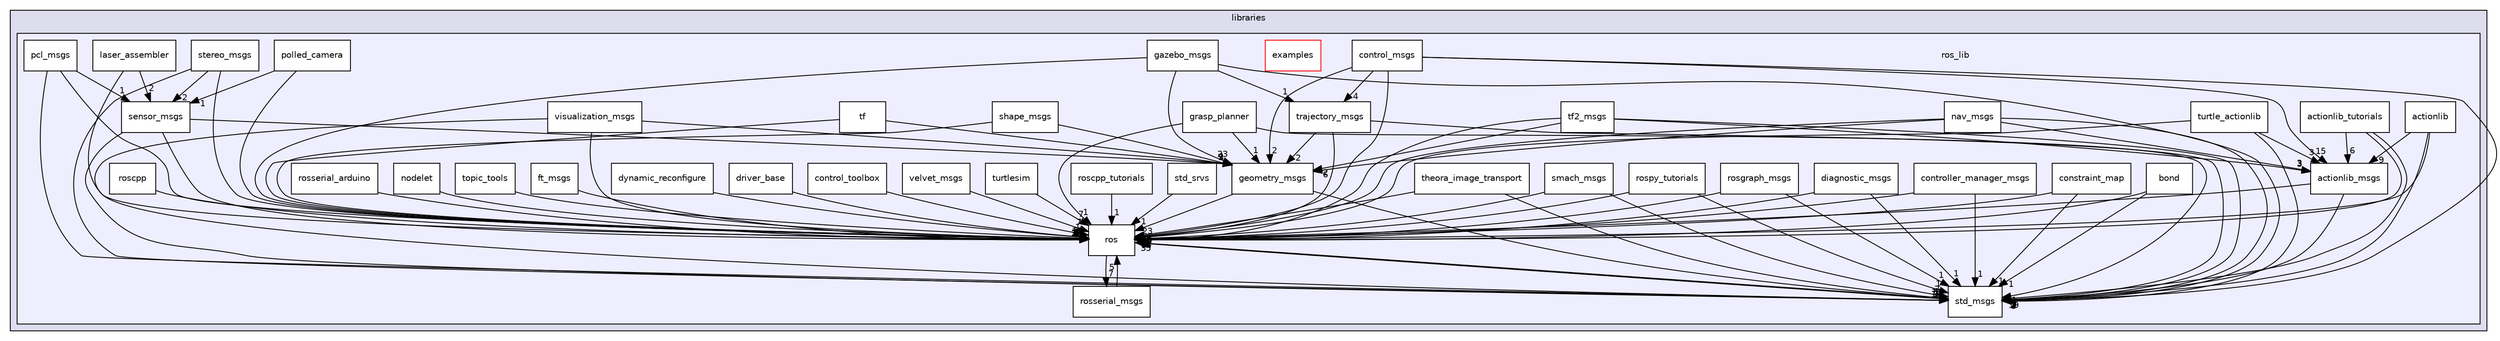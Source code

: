 digraph "ros_lib" {
  compound=true
  node [ fontsize="10", fontname="Helvetica"];
  edge [ labelfontsize="10", labelfontname="Helvetica"];
  subgraph clusterdir_a9e78a336a9656b8f8305fb90a86fdcf {
    graph [ bgcolor="#ddddee", pencolor="black", label="libraries" fontname="Helvetica", fontsize="10", URL="dir_a9e78a336a9656b8f8305fb90a86fdcf.html"]
  subgraph clusterdir_90717b3c677f611b706863d5c86b90c7 {
    graph [ bgcolor="#eeeeff", pencolor="black", label="" URL="dir_90717b3c677f611b706863d5c86b90c7.html"];
    dir_90717b3c677f611b706863d5c86b90c7 [shape=plaintext label="ros_lib"];
    dir_b8543995db70b9e7ca2c3c3ff0db7511 [shape=box label="actionlib" color="black" fillcolor="white" style="filled" URL="dir_b8543995db70b9e7ca2c3c3ff0db7511.html"];
    dir_493bd94b65b6e76f2f80698607c08c55 [shape=box label="actionlib_msgs" color="black" fillcolor="white" style="filled" URL="dir_493bd94b65b6e76f2f80698607c08c55.html"];
    dir_786ca3762706372391e2577e558c47ab [shape=box label="actionlib_tutorials" color="black" fillcolor="white" style="filled" URL="dir_786ca3762706372391e2577e558c47ab.html"];
    dir_1acede986aa069c7e308902ea8d5639c [shape=box label="bond" color="black" fillcolor="white" style="filled" URL="dir_1acede986aa069c7e308902ea8d5639c.html"];
    dir_e6cfec0621f05149d493970638cab465 [shape=box label="constraint_map" color="black" fillcolor="white" style="filled" URL="dir_e6cfec0621f05149d493970638cab465.html"];
    dir_882e7a675a648145cdf6e25eb4ba257f [shape=box label="control_msgs" color="black" fillcolor="white" style="filled" URL="dir_882e7a675a648145cdf6e25eb4ba257f.html"];
    dir_49908225efc36e0de0b558a081a1a697 [shape=box label="control_toolbox" color="black" fillcolor="white" style="filled" URL="dir_49908225efc36e0de0b558a081a1a697.html"];
    dir_ab0a3d33bf618f0cb652e6373306fcfc [shape=box label="controller_manager_msgs" color="black" fillcolor="white" style="filled" URL="dir_ab0a3d33bf618f0cb652e6373306fcfc.html"];
    dir_9e4932354310e6c5336a4f244da3ebfa [shape=box label="diagnostic_msgs" color="black" fillcolor="white" style="filled" URL="dir_9e4932354310e6c5336a4f244da3ebfa.html"];
    dir_eb82e31f38b8235d7431021b8931526e [shape=box label="driver_base" color="black" fillcolor="white" style="filled" URL="dir_eb82e31f38b8235d7431021b8931526e.html"];
    dir_e6ef124039b3d8da5c2838ce2ba867b3 [shape=box label="dynamic_reconfigure" color="black" fillcolor="white" style="filled" URL="dir_e6ef124039b3d8da5c2838ce2ba867b3.html"];
    dir_2bc6d149b5f6a040eb45e55ce4532f7a [shape=box label="examples" color="red" fillcolor="white" style="filled" URL="dir_2bc6d149b5f6a040eb45e55ce4532f7a.html"];
    dir_a30fc6b04dab2755f0e23a682a89a4c7 [shape=box label="ft_msgs" color="black" fillcolor="white" style="filled" URL="dir_a30fc6b04dab2755f0e23a682a89a4c7.html"];
    dir_3c298a8bebd067dbc60616c0f8fd7eee [shape=box label="gazebo_msgs" color="black" fillcolor="white" style="filled" URL="dir_3c298a8bebd067dbc60616c0f8fd7eee.html"];
    dir_5cfa40852cff5e6f0c90369dde4c23a1 [shape=box label="geometry_msgs" color="black" fillcolor="white" style="filled" URL="dir_5cfa40852cff5e6f0c90369dde4c23a1.html"];
    dir_e053d54cdbc4131a49f9edccd57e568f [shape=box label="grasp_planner" color="black" fillcolor="white" style="filled" URL="dir_e053d54cdbc4131a49f9edccd57e568f.html"];
    dir_fc8eca6a626d42f2f39a1f3b8873ec90 [shape=box label="laser_assembler" color="black" fillcolor="white" style="filled" URL="dir_fc8eca6a626d42f2f39a1f3b8873ec90.html"];
    dir_390b20e65ecaadcfe172399195765191 [shape=box label="nav_msgs" color="black" fillcolor="white" style="filled" URL="dir_390b20e65ecaadcfe172399195765191.html"];
    dir_23c1a67b8223614d399c804d4f42ca19 [shape=box label="nodelet" color="black" fillcolor="white" style="filled" URL="dir_23c1a67b8223614d399c804d4f42ca19.html"];
    dir_dcb0e2e76a801cf8e1f27f78df235acd [shape=box label="pcl_msgs" color="black" fillcolor="white" style="filled" URL="dir_dcb0e2e76a801cf8e1f27f78df235acd.html"];
    dir_53b10e75ccf8035e27518b2a8afd45da [shape=box label="polled_camera" color="black" fillcolor="white" style="filled" URL="dir_53b10e75ccf8035e27518b2a8afd45da.html"];
    dir_74fd674bff593b67d15dde07bcd4f8f8 [shape=box label="ros" color="black" fillcolor="white" style="filled" URL="dir_74fd674bff593b67d15dde07bcd4f8f8.html"];
    dir_eadd163386bb9832f5fb11f50fd1fa5b [shape=box label="roscpp" color="black" fillcolor="white" style="filled" URL="dir_eadd163386bb9832f5fb11f50fd1fa5b.html"];
    dir_74991f8872c293c8ac0d74314564bcab [shape=box label="roscpp_tutorials" color="black" fillcolor="white" style="filled" URL="dir_74991f8872c293c8ac0d74314564bcab.html"];
    dir_6bdbed969b87a96826c12c0f5d8fa625 [shape=box label="rosgraph_msgs" color="black" fillcolor="white" style="filled" URL="dir_6bdbed969b87a96826c12c0f5d8fa625.html"];
    dir_8fe1cf41a1779c4857312a2daf4296ce [shape=box label="rospy_tutorials" color="black" fillcolor="white" style="filled" URL="dir_8fe1cf41a1779c4857312a2daf4296ce.html"];
    dir_9f329cd60b191486dc12c361ee8855f8 [shape=box label="rosserial_arduino" color="black" fillcolor="white" style="filled" URL="dir_9f329cd60b191486dc12c361ee8855f8.html"];
    dir_49623bce54ce8e5bc12c8064df777957 [shape=box label="rosserial_msgs" color="black" fillcolor="white" style="filled" URL="dir_49623bce54ce8e5bc12c8064df777957.html"];
    dir_d879922ff3fb3c757957062a905681de [shape=box label="sensor_msgs" color="black" fillcolor="white" style="filled" URL="dir_d879922ff3fb3c757957062a905681de.html"];
    dir_2b60079bc9ac1822e5ada365bd214858 [shape=box label="shape_msgs" color="black" fillcolor="white" style="filled" URL="dir_2b60079bc9ac1822e5ada365bd214858.html"];
    dir_ebf061ccab3675ea473a095e5d803c3b [shape=box label="smach_msgs" color="black" fillcolor="white" style="filled" URL="dir_ebf061ccab3675ea473a095e5d803c3b.html"];
    dir_f2816c854eb78437876b58f76ed52aaa [shape=box label="std_msgs" color="black" fillcolor="white" style="filled" URL="dir_f2816c854eb78437876b58f76ed52aaa.html"];
    dir_bee11db7defdf93e3cccd61307850529 [shape=box label="std_srvs" color="black" fillcolor="white" style="filled" URL="dir_bee11db7defdf93e3cccd61307850529.html"];
    dir_8128be307367c1b66e5dc3719c615ac7 [shape=box label="stereo_msgs" color="black" fillcolor="white" style="filled" URL="dir_8128be307367c1b66e5dc3719c615ac7.html"];
    dir_d10fb81aa3946044234d5d3ce8988646 [shape=box label="tf" color="black" fillcolor="white" style="filled" URL="dir_d10fb81aa3946044234d5d3ce8988646.html"];
    dir_654462b9ad0b647fcb630744c368a5bc [shape=box label="tf2_msgs" color="black" fillcolor="white" style="filled" URL="dir_654462b9ad0b647fcb630744c368a5bc.html"];
    dir_55893624d2eeea94fef91ffb04b7c1fd [shape=box label="theora_image_transport" color="black" fillcolor="white" style="filled" URL="dir_55893624d2eeea94fef91ffb04b7c1fd.html"];
    dir_e12151efe5b08ee479f5e228a37e57b1 [shape=box label="topic_tools" color="black" fillcolor="white" style="filled" URL="dir_e12151efe5b08ee479f5e228a37e57b1.html"];
    dir_a8e416d94cb85be55887a3fa8287e9f7 [shape=box label="trajectory_msgs" color="black" fillcolor="white" style="filled" URL="dir_a8e416d94cb85be55887a3fa8287e9f7.html"];
    dir_01b0b316d1fb7634be9218093827d04f [shape=box label="turtle_actionlib" color="black" fillcolor="white" style="filled" URL="dir_01b0b316d1fb7634be9218093827d04f.html"];
    dir_353524e59fad8b78ea013efa175493f2 [shape=box label="turtlesim" color="black" fillcolor="white" style="filled" URL="dir_353524e59fad8b78ea013efa175493f2.html"];
    dir_530c8916cfa691125f84d812a391d712 [shape=box label="velvet_msgs" color="black" fillcolor="white" style="filled" URL="dir_530c8916cfa691125f84d812a391d712.html"];
    dir_d98a5dd51f842d1fc5200b9f15c61680 [shape=box label="visualization_msgs" color="black" fillcolor="white" style="filled" URL="dir_d98a5dd51f842d1fc5200b9f15c61680.html"];
  }
  }
  dir_dcb0e2e76a801cf8e1f27f78df235acd->dir_f2816c854eb78437876b58f76ed52aaa [headlabel="3", labeldistance=1.5 headhref="dir_000039_000012.html"];
  dir_dcb0e2e76a801cf8e1f27f78df235acd->dir_74fd674bff593b67d15dde07bcd4f8f8 [headlabel="4", labeldistance=1.5 headhref="dir_000039_000025.html"];
  dir_dcb0e2e76a801cf8e1f27f78df235acd->dir_d879922ff3fb3c757957062a905681de [headlabel="1", labeldistance=1.5 headhref="dir_000039_000014.html"];
  dir_654462b9ad0b647fcb630744c368a5bc->dir_f2816c854eb78437876b58f76ed52aaa [headlabel="3", labeldistance=1.5 headhref="dir_000030_000012.html"];
  dir_654462b9ad0b647fcb630744c368a5bc->dir_493bd94b65b6e76f2f80698607c08c55 [headlabel="3", labeldistance=1.5 headhref="dir_000030_000034.html"];
  dir_654462b9ad0b647fcb630744c368a5bc->dir_5cfa40852cff5e6f0c90369dde4c23a1 [headlabel="2", labeldistance=1.5 headhref="dir_000030_000043.html"];
  dir_654462b9ad0b647fcb630744c368a5bc->dir_74fd674bff593b67d15dde07bcd4f8f8 [headlabel="12", labeldistance=1.5 headhref="dir_000030_000025.html"];
  dir_fc8eca6a626d42f2f39a1f3b8873ec90->dir_74fd674bff593b67d15dde07bcd4f8f8 [headlabel="4", labeldistance=1.5 headhref="dir_000007_000025.html"];
  dir_fc8eca6a626d42f2f39a1f3b8873ec90->dir_d879922ff3fb3c757957062a905681de [headlabel="2", labeldistance=1.5 headhref="dir_000007_000014.html"];
  dir_a30fc6b04dab2755f0e23a682a89a4c7->dir_74fd674bff593b67d15dde07bcd4f8f8 [headlabel="2", labeldistance=1.5 headhref="dir_000031_000025.html"];
  dir_d98a5dd51f842d1fc5200b9f15c61680->dir_f2816c854eb78437876b58f76ed52aaa [headlabel="7", labeldistance=1.5 headhref="dir_000035_000012.html"];
  dir_d98a5dd51f842d1fc5200b9f15c61680->dir_5cfa40852cff5e6f0c90369dde4c23a1 [headlabel="9", labeldistance=1.5 headhref="dir_000035_000043.html"];
  dir_d98a5dd51f842d1fc5200b9f15c61680->dir_74fd674bff593b67d15dde07bcd4f8f8 [headlabel="12", labeldistance=1.5 headhref="dir_000035_000025.html"];
  dir_8128be307367c1b66e5dc3719c615ac7->dir_f2816c854eb78437876b58f76ed52aaa [headlabel="1", labeldistance=1.5 headhref="dir_000024_000012.html"];
  dir_8128be307367c1b66e5dc3719c615ac7->dir_74fd674bff593b67d15dde07bcd4f8f8 [headlabel="1", labeldistance=1.5 headhref="dir_000024_000025.html"];
  dir_8128be307367c1b66e5dc3719c615ac7->dir_d879922ff3fb3c757957062a905681de [headlabel="2", labeldistance=1.5 headhref="dir_000024_000014.html"];
  dir_74991f8872c293c8ac0d74314564bcab->dir_74fd674bff593b67d15dde07bcd4f8f8 [headlabel="1", labeldistance=1.5 headhref="dir_000052_000025.html"];
  dir_49908225efc36e0de0b558a081a1a697->dir_74fd674bff593b67d15dde07bcd4f8f8 [headlabel="1", labeldistance=1.5 headhref="dir_000046_000025.html"];
  dir_353524e59fad8b78ea013efa175493f2->dir_74fd674bff593b67d15dde07bcd4f8f8 [headlabel="7", labeldistance=1.5 headhref="dir_000017_000025.html"];
  dir_f2816c854eb78437876b58f76ed52aaa->dir_74fd674bff593b67d15dde07bcd4f8f8 [headlabel="35", labeldistance=1.5 headhref="dir_000012_000025.html"];
  dir_23c1a67b8223614d399c804d4f42ca19->dir_74fd674bff593b67d15dde07bcd4f8f8 [headlabel="3", labeldistance=1.5 headhref="dir_000040_000025.html"];
  dir_8fe1cf41a1779c4857312a2daf4296ce->dir_f2816c854eb78437876b58f76ed52aaa [headlabel="1", labeldistance=1.5 headhref="dir_000005_000012.html"];
  dir_8fe1cf41a1779c4857312a2daf4296ce->dir_74fd674bff593b67d15dde07bcd4f8f8 [headlabel="4", labeldistance=1.5 headhref="dir_000005_000025.html"];
  dir_493bd94b65b6e76f2f80698607c08c55->dir_f2816c854eb78437876b58f76ed52aaa [headlabel="1", labeldistance=1.5 headhref="dir_000034_000012.html"];
  dir_493bd94b65b6e76f2f80698607c08c55->dir_74fd674bff593b67d15dde07bcd4f8f8 [headlabel="4", labeldistance=1.5 headhref="dir_000034_000025.html"];
  dir_ebf061ccab3675ea473a095e5d803c3b->dir_f2816c854eb78437876b58f76ed52aaa [headlabel="2", labeldistance=1.5 headhref="dir_000050_000012.html"];
  dir_ebf061ccab3675ea473a095e5d803c3b->dir_74fd674bff593b67d15dde07bcd4f8f8 [headlabel="3", labeldistance=1.5 headhref="dir_000050_000025.html"];
  dir_eadd163386bb9832f5fb11f50fd1fa5b->dir_74fd674bff593b67d15dde07bcd4f8f8 [headlabel="4", labeldistance=1.5 headhref="dir_000026_000025.html"];
  dir_55893624d2eeea94fef91ffb04b7c1fd->dir_f2816c854eb78437876b58f76ed52aaa [headlabel="1", labeldistance=1.5 headhref="dir_000041_000012.html"];
  dir_55893624d2eeea94fef91ffb04b7c1fd->dir_74fd674bff593b67d15dde07bcd4f8f8 [headlabel="1", labeldistance=1.5 headhref="dir_000041_000025.html"];
  dir_530c8916cfa691125f84d812a391d712->dir_74fd674bff593b67d15dde07bcd4f8f8 [headlabel="7", labeldistance=1.5 headhref="dir_000021_000025.html"];
  dir_786ca3762706372391e2577e558c47ab->dir_f2816c854eb78437876b58f76ed52aaa [headlabel="6", labeldistance=1.5 headhref="dir_000008_000012.html"];
  dir_786ca3762706372391e2577e558c47ab->dir_493bd94b65b6e76f2f80698607c08c55 [headlabel="6", labeldistance=1.5 headhref="dir_000008_000034.html"];
  dir_786ca3762706372391e2577e558c47ab->dir_74fd674bff593b67d15dde07bcd4f8f8 [headlabel="14", labeldistance=1.5 headhref="dir_000008_000025.html"];
  dir_5cfa40852cff5e6f0c90369dde4c23a1->dir_f2816c854eb78437876b58f76ed52aaa [headlabel="11", labeldistance=1.5 headhref="dir_000043_000012.html"];
  dir_5cfa40852cff5e6f0c90369dde4c23a1->dir_74fd674bff593b67d15dde07bcd4f8f8 [headlabel="23", labeldistance=1.5 headhref="dir_000043_000025.html"];
  dir_e6cfec0621f05149d493970638cab465->dir_f2816c854eb78437876b58f76ed52aaa [headlabel="1", labeldistance=1.5 headhref="dir_000049_000012.html"];
  dir_e6cfec0621f05149d493970638cab465->dir_74fd674bff593b67d15dde07bcd4f8f8 [headlabel="1", labeldistance=1.5 headhref="dir_000049_000025.html"];
  dir_2b60079bc9ac1822e5ada365bd214858->dir_5cfa40852cff5e6f0c90369dde4c23a1 [headlabel="1", labeldistance=1.5 headhref="dir_000038_000043.html"];
  dir_2b60079bc9ac1822e5ada365bd214858->dir_74fd674bff593b67d15dde07bcd4f8f8 [headlabel="4", labeldistance=1.5 headhref="dir_000038_000025.html"];
  dir_bee11db7defdf93e3cccd61307850529->dir_74fd674bff593b67d15dde07bcd4f8f8 [headlabel="1", labeldistance=1.5 headhref="dir_000027_000025.html"];
  dir_a8e416d94cb85be55887a3fa8287e9f7->dir_f2816c854eb78437876b58f76ed52aaa [headlabel="2", labeldistance=1.5 headhref="dir_000036_000012.html"];
  dir_a8e416d94cb85be55887a3fa8287e9f7->dir_5cfa40852cff5e6f0c90369dde4c23a1 [headlabel="2", labeldistance=1.5 headhref="dir_000036_000043.html"];
  dir_a8e416d94cb85be55887a3fa8287e9f7->dir_74fd674bff593b67d15dde07bcd4f8f8 [headlabel="6", labeldistance=1.5 headhref="dir_000036_000025.html"];
  dir_3c298a8bebd067dbc60616c0f8fd7eee->dir_f2816c854eb78437876b58f76ed52aaa [headlabel="2", labeldistance=1.5 headhref="dir_000006_000012.html"];
  dir_3c298a8bebd067dbc60616c0f8fd7eee->dir_5cfa40852cff5e6f0c90369dde4c23a1 [headlabel="23", labeldistance=1.5 headhref="dir_000006_000043.html"];
  dir_3c298a8bebd067dbc60616c0f8fd7eee->dir_a8e416d94cb85be55887a3fa8287e9f7 [headlabel="1", labeldistance=1.5 headhref="dir_000006_000036.html"];
  dir_3c298a8bebd067dbc60616c0f8fd7eee->dir_74fd674bff593b67d15dde07bcd4f8f8 [headlabel="33", labeldistance=1.5 headhref="dir_000006_000025.html"];
  dir_9e4932354310e6c5336a4f244da3ebfa->dir_f2816c854eb78437876b58f76ed52aaa [headlabel="1", labeldistance=1.5 headhref="dir_000023_000012.html"];
  dir_9e4932354310e6c5336a4f244da3ebfa->dir_74fd674bff593b67d15dde07bcd4f8f8 [headlabel="4", labeldistance=1.5 headhref="dir_000023_000025.html"];
  dir_e6ef124039b3d8da5c2838ce2ba867b3->dir_74fd674bff593b67d15dde07bcd4f8f8 [headlabel="11", labeldistance=1.5 headhref="dir_000013_000025.html"];
  dir_882e7a675a648145cdf6e25eb4ba257f->dir_f2816c854eb78437876b58f76ed52aaa [headlabel="19", labeldistance=1.5 headhref="dir_000028_000012.html"];
  dir_882e7a675a648145cdf6e25eb4ba257f->dir_493bd94b65b6e76f2f80698607c08c55 [headlabel="15", labeldistance=1.5 headhref="dir_000028_000034.html"];
  dir_882e7a675a648145cdf6e25eb4ba257f->dir_5cfa40852cff5e6f0c90369dde4c23a1 [headlabel="2", labeldistance=1.5 headhref="dir_000028_000043.html"];
  dir_882e7a675a648145cdf6e25eb4ba257f->dir_a8e416d94cb85be55887a3fa8287e9f7 [headlabel="4", labeldistance=1.5 headhref="dir_000028_000036.html"];
  dir_882e7a675a648145cdf6e25eb4ba257f->dir_74fd674bff593b67d15dde07bcd4f8f8 [headlabel="45", labeldistance=1.5 headhref="dir_000028_000025.html"];
  dir_b8543995db70b9e7ca2c3c3ff0db7511->dir_f2816c854eb78437876b58f76ed52aaa [headlabel="9", labeldistance=1.5 headhref="dir_000051_000012.html"];
  dir_b8543995db70b9e7ca2c3c3ff0db7511->dir_493bd94b65b6e76f2f80698607c08c55 [headlabel="9", labeldistance=1.5 headhref="dir_000051_000034.html"];
  dir_b8543995db70b9e7ca2c3c3ff0db7511->dir_74fd674bff593b67d15dde07bcd4f8f8 [headlabel="22", labeldistance=1.5 headhref="dir_000051_000025.html"];
  dir_ab0a3d33bf618f0cb652e6373306fcfc->dir_f2816c854eb78437876b58f76ed52aaa [headlabel="1", labeldistance=1.5 headhref="dir_000020_000012.html"];
  dir_ab0a3d33bf618f0cb652e6373306fcfc->dir_74fd674bff593b67d15dde07bcd4f8f8 [headlabel="11", labeldistance=1.5 headhref="dir_000020_000025.html"];
  dir_e12151efe5b08ee479f5e228a37e57b1->dir_74fd674bff593b67d15dde07bcd4f8f8 [headlabel="8", labeldistance=1.5 headhref="dir_000022_000025.html"];
  dir_d10fb81aa3946044234d5d3ce8988646->dir_5cfa40852cff5e6f0c90369dde4c23a1 [headlabel="2", labeldistance=1.5 headhref="dir_000029_000043.html"];
  dir_d10fb81aa3946044234d5d3ce8988646->dir_74fd674bff593b67d15dde07bcd4f8f8 [headlabel="2", labeldistance=1.5 headhref="dir_000029_000025.html"];
  dir_390b20e65ecaadcfe172399195765191->dir_f2816c854eb78437876b58f76ed52aaa [headlabel="7", labeldistance=1.5 headhref="dir_000032_000012.html"];
  dir_390b20e65ecaadcfe172399195765191->dir_493bd94b65b6e76f2f80698607c08c55 [headlabel="3", labeldistance=1.5 headhref="dir_000032_000034.html"];
  dir_390b20e65ecaadcfe172399195765191->dir_5cfa40852cff5e6f0c90369dde4c23a1 [headlabel="6", labeldistance=1.5 headhref="dir_000032_000043.html"];
  dir_390b20e65ecaadcfe172399195765191->dir_74fd674bff593b67d15dde07bcd4f8f8 [headlabel="15", labeldistance=1.5 headhref="dir_000032_000025.html"];
  dir_49623bce54ce8e5bc12c8064df777957->dir_74fd674bff593b67d15dde07bcd4f8f8 [headlabel="5", labeldistance=1.5 headhref="dir_000037_000025.html"];
  dir_01b0b316d1fb7634be9218093827d04f->dir_f2816c854eb78437876b58f76ed52aaa [headlabel="3", labeldistance=1.5 headhref="dir_000047_000012.html"];
  dir_01b0b316d1fb7634be9218093827d04f->dir_493bd94b65b6e76f2f80698607c08c55 [headlabel="3", labeldistance=1.5 headhref="dir_000047_000034.html"];
  dir_01b0b316d1fb7634be9218093827d04f->dir_74fd674bff593b67d15dde07bcd4f8f8 [headlabel="8", labeldistance=1.5 headhref="dir_000047_000025.html"];
  dir_53b10e75ccf8035e27518b2a8afd45da->dir_74fd674bff593b67d15dde07bcd4f8f8 [headlabel="3", labeldistance=1.5 headhref="dir_000033_000025.html"];
  dir_53b10e75ccf8035e27518b2a8afd45da->dir_d879922ff3fb3c757957062a905681de [headlabel="1", labeldistance=1.5 headhref="dir_000033_000014.html"];
  dir_74fd674bff593b67d15dde07bcd4f8f8->dir_f2816c854eb78437876b58f76ed52aaa [headlabel="1", labeldistance=1.5 headhref="dir_000025_000012.html"];
  dir_74fd674bff593b67d15dde07bcd4f8f8->dir_49623bce54ce8e5bc12c8064df777957 [headlabel="7", labeldistance=1.5 headhref="dir_000025_000037.html"];
  dir_6bdbed969b87a96826c12c0f5d8fa625->dir_f2816c854eb78437876b58f76ed52aaa [headlabel="1", labeldistance=1.5 headhref="dir_000016_000012.html"];
  dir_6bdbed969b87a96826c12c0f5d8fa625->dir_74fd674bff593b67d15dde07bcd4f8f8 [headlabel="6", labeldistance=1.5 headhref="dir_000016_000025.html"];
  dir_9f329cd60b191486dc12c361ee8855f8->dir_74fd674bff593b67d15dde07bcd4f8f8 [headlabel="2", labeldistance=1.5 headhref="dir_000004_000025.html"];
  dir_e053d54cdbc4131a49f9edccd57e568f->dir_f2816c854eb78437876b58f76ed52aaa [headlabel="1", labeldistance=1.5 headhref="dir_000042_000012.html"];
  dir_e053d54cdbc4131a49f9edccd57e568f->dir_5cfa40852cff5e6f0c90369dde4c23a1 [headlabel="1", labeldistance=1.5 headhref="dir_000042_000043.html"];
  dir_e053d54cdbc4131a49f9edccd57e568f->dir_74fd674bff593b67d15dde07bcd4f8f8 [headlabel="1", labeldistance=1.5 headhref="dir_000042_000025.html"];
  dir_1acede986aa069c7e308902ea8d5639c->dir_f2816c854eb78437876b58f76ed52aaa [headlabel="1", labeldistance=1.5 headhref="dir_000019_000012.html"];
  dir_1acede986aa069c7e308902ea8d5639c->dir_74fd674bff593b67d15dde07bcd4f8f8 [headlabel="2", labeldistance=1.5 headhref="dir_000019_000025.html"];
  dir_eb82e31f38b8235d7431021b8931526e->dir_74fd674bff593b67d15dde07bcd4f8f8 [headlabel="3", labeldistance=1.5 headhref="dir_000018_000025.html"];
  dir_d879922ff3fb3c757957062a905681de->dir_f2816c854eb78437876b58f76ed52aaa [headlabel="19", labeldistance=1.5 headhref="dir_000014_000012.html"];
  dir_d879922ff3fb3c757957062a905681de->dir_5cfa40852cff5e6f0c90369dde4c23a1 [headlabel="7", labeldistance=1.5 headhref="dir_000014_000043.html"];
  dir_d879922ff3fb3c757957062a905681de->dir_74fd674bff593b67d15dde07bcd4f8f8 [headlabel="28", labeldistance=1.5 headhref="dir_000014_000025.html"];
}
